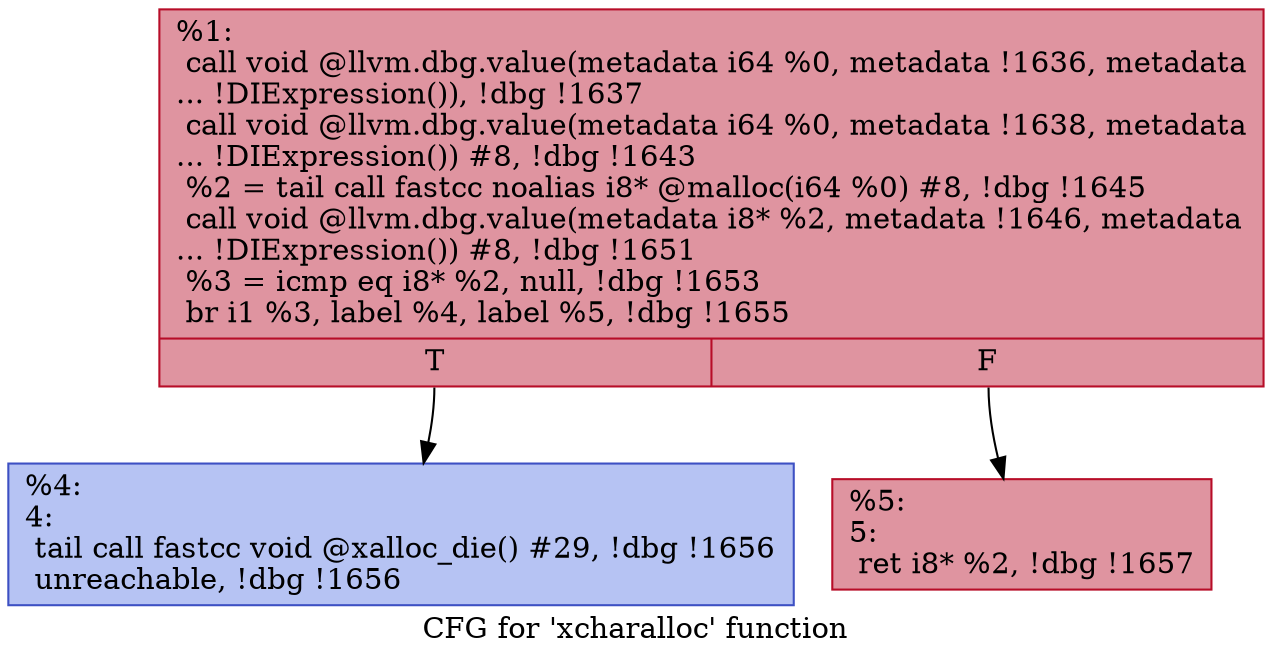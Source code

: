 digraph "CFG for 'xcharalloc' function" {
	label="CFG for 'xcharalloc' function";

	Node0x16ce910 [shape=record,color="#b70d28ff", style=filled, fillcolor="#b70d2870",label="{%1:\l  call void @llvm.dbg.value(metadata i64 %0, metadata !1636, metadata\l... !DIExpression()), !dbg !1637\l  call void @llvm.dbg.value(metadata i64 %0, metadata !1638, metadata\l... !DIExpression()) #8, !dbg !1643\l  %2 = tail call fastcc noalias i8* @malloc(i64 %0) #8, !dbg !1645\l  call void @llvm.dbg.value(metadata i8* %2, metadata !1646, metadata\l... !DIExpression()) #8, !dbg !1651\l  %3 = icmp eq i8* %2, null, !dbg !1653\l  br i1 %3, label %4, label %5, !dbg !1655\l|{<s0>T|<s1>F}}"];
	Node0x16ce910:s0 -> Node0x166cfc0;
	Node0x16ce910:s1 -> Node0x166d010;
	Node0x166cfc0 [shape=record,color="#3d50c3ff", style=filled, fillcolor="#5977e370",label="{%4:\l4:                                                \l  tail call fastcc void @xalloc_die() #29, !dbg !1656\l  unreachable, !dbg !1656\l}"];
	Node0x166d010 [shape=record,color="#b70d28ff", style=filled, fillcolor="#b70d2870",label="{%5:\l5:                                                \l  ret i8* %2, !dbg !1657\l}"];
}
